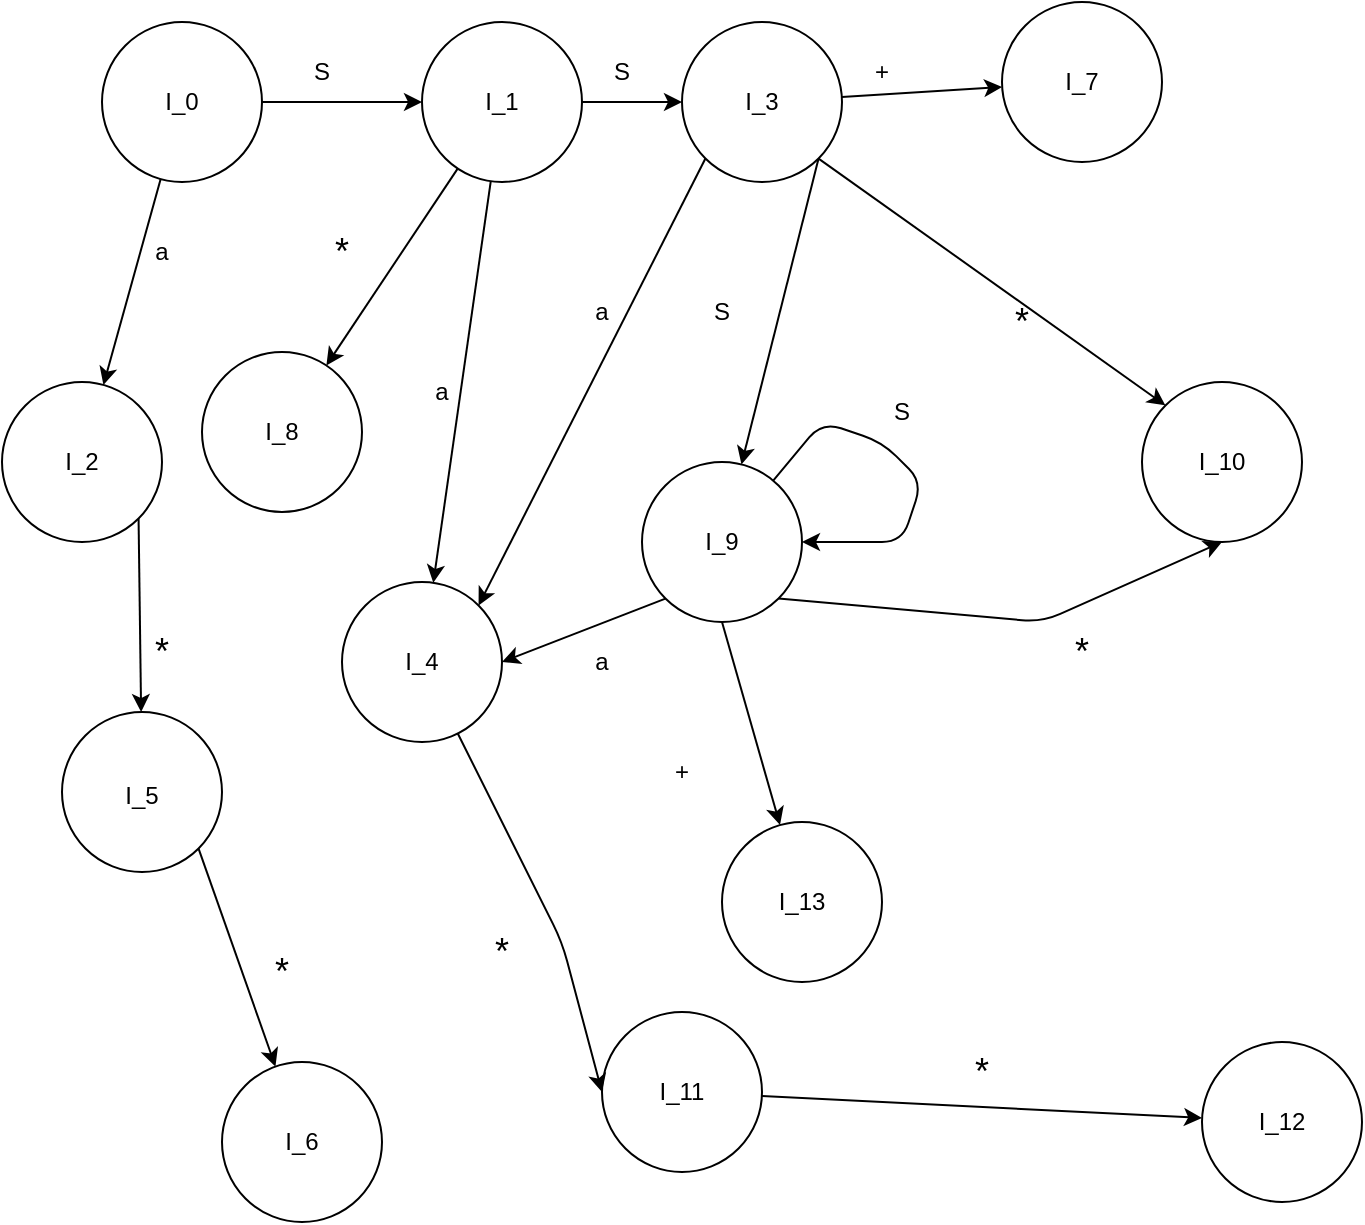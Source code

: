 <mxfile>
    <diagram id="jY5nptFJ9Y3iB9riCZtX" name="第 1 页">
        <mxGraphModel dx="767" dy="607" grid="1" gridSize="10" guides="1" tooltips="1" connect="1" arrows="1" fold="1" page="1" pageScale="1" pageWidth="1600" pageHeight="900" math="0" shadow="0">
            <root>
                <mxCell id="0"/>
                <mxCell id="1" parent="0"/>
                <mxCell id="3" style="edgeStyle=none;html=1;" edge="1" parent="1" source="2" target="4">
                    <mxGeometry relative="1" as="geometry">
                        <mxPoint x="230" y="390" as="targetPoint"/>
                    </mxGeometry>
                </mxCell>
                <mxCell id="6" style="edgeStyle=none;html=1;" edge="1" parent="1" source="2" target="7">
                    <mxGeometry relative="1" as="geometry">
                        <mxPoint x="120" y="500" as="targetPoint"/>
                    </mxGeometry>
                </mxCell>
                <mxCell id="2" value="I_0" style="ellipse;whiteSpace=wrap;html=1;aspect=fixed;" vertex="1" parent="1">
                    <mxGeometry x="60" y="350" width="80" height="80" as="geometry"/>
                </mxCell>
                <mxCell id="9" style="edgeStyle=none;html=1;" edge="1" parent="1" source="4" target="10">
                    <mxGeometry relative="1" as="geometry">
                        <mxPoint x="390" y="390" as="targetPoint"/>
                    </mxGeometry>
                </mxCell>
                <mxCell id="22" style="edgeStyle=none;html=1;fontSize=12;" edge="1" parent="1" source="4" target="23">
                    <mxGeometry relative="1" as="geometry">
                        <mxPoint x="260" y="500" as="targetPoint"/>
                    </mxGeometry>
                </mxCell>
                <mxCell id="83" style="edgeStyle=none;html=1;fontSize=12;" edge="1" parent="1" source="4" target="84">
                    <mxGeometry relative="1" as="geometry">
                        <mxPoint x="240" y="570" as="targetPoint"/>
                    </mxGeometry>
                </mxCell>
                <mxCell id="4" value="I_1" style="ellipse;whiteSpace=wrap;html=1;aspect=fixed;" vertex="1" parent="1">
                    <mxGeometry x="220" y="350" width="80" height="80" as="geometry"/>
                </mxCell>
                <mxCell id="5" value="S" style="text;html=1;strokeColor=none;fillColor=none;align=center;verticalAlign=middle;whiteSpace=wrap;rounded=0;" vertex="1" parent="1">
                    <mxGeometry x="140" y="360" width="60" height="30" as="geometry"/>
                </mxCell>
                <mxCell id="15" style="edgeStyle=none;html=1;exitX=1;exitY=1;exitDx=0;exitDy=0;fontSize=18;" edge="1" parent="1" source="7" target="16">
                    <mxGeometry relative="1" as="geometry">
                        <mxPoint x="220" y="610" as="targetPoint"/>
                    </mxGeometry>
                </mxCell>
                <mxCell id="7" value="I_2" style="ellipse;whiteSpace=wrap;html=1;aspect=fixed;" vertex="1" parent="1">
                    <mxGeometry x="10" y="530" width="80" height="80" as="geometry"/>
                </mxCell>
                <mxCell id="8" value="a" style="text;html=1;strokeColor=none;fillColor=none;align=center;verticalAlign=middle;whiteSpace=wrap;rounded=0;" vertex="1" parent="1">
                    <mxGeometry x="60" y="450" width="60" height="30" as="geometry"/>
                </mxCell>
                <mxCell id="19" style="edgeStyle=none;html=1;fontSize=12;" edge="1" parent="1" source="10" target="20">
                    <mxGeometry relative="1" as="geometry">
                        <mxPoint x="500" y="390" as="targetPoint"/>
                    </mxGeometry>
                </mxCell>
                <mxCell id="26" style="edgeStyle=none;html=1;exitX=1;exitY=1;exitDx=0;exitDy=0;fontSize=12;" edge="1" parent="1" source="10" target="27">
                    <mxGeometry relative="1" as="geometry">
                        <mxPoint x="490" y="580" as="targetPoint"/>
                    </mxGeometry>
                </mxCell>
                <mxCell id="86" style="edgeStyle=none;html=1;exitX=0;exitY=1;exitDx=0;exitDy=0;entryX=1;entryY=0;entryDx=0;entryDy=0;fontSize=12;" edge="1" parent="1" source="10" target="84">
                    <mxGeometry relative="1" as="geometry"/>
                </mxCell>
                <mxCell id="104" style="edgeStyle=none;html=1;exitX=1;exitY=1;exitDx=0;exitDy=0;entryX=0;entryY=0;entryDx=0;entryDy=0;fontSize=12;" edge="1" parent="1" source="10" target="30">
                    <mxGeometry relative="1" as="geometry"/>
                </mxCell>
                <mxCell id="10" value="I_3" style="ellipse;whiteSpace=wrap;html=1;aspect=fixed;" vertex="1" parent="1">
                    <mxGeometry x="350" y="350" width="80" height="80" as="geometry"/>
                </mxCell>
                <mxCell id="11" value="S" style="text;html=1;strokeColor=none;fillColor=none;align=center;verticalAlign=middle;whiteSpace=wrap;rounded=0;" vertex="1" parent="1">
                    <mxGeometry x="290" y="360" width="60" height="30" as="geometry"/>
                </mxCell>
                <mxCell id="35" style="edgeStyle=none;html=1;exitX=1;exitY=1;exitDx=0;exitDy=0;fontSize=12;" edge="1" parent="1" source="16" target="36">
                    <mxGeometry relative="1" as="geometry">
                        <mxPoint x="270" y="790" as="targetPoint"/>
                    </mxGeometry>
                </mxCell>
                <mxCell id="16" value="&lt;span style=&quot;font-size: 12px;&quot;&gt;I_5&lt;/span&gt;" style="ellipse;whiteSpace=wrap;html=1;aspect=fixed;fontSize=18;" vertex="1" parent="1">
                    <mxGeometry x="40" y="695" width="80" height="80" as="geometry"/>
                </mxCell>
                <mxCell id="18" value="&lt;font style=&quot;font-size: 18px;&quot;&gt;*&lt;/font&gt;" style="text;html=1;strokeColor=none;fillColor=none;align=center;verticalAlign=middle;whiteSpace=wrap;rounded=0;" vertex="1" parent="1">
                    <mxGeometry x="60" y="650" width="60" height="30" as="geometry"/>
                </mxCell>
                <mxCell id="20" value="I_7" style="ellipse;whiteSpace=wrap;html=1;aspect=fixed;fontSize=12;" vertex="1" parent="1">
                    <mxGeometry x="510" y="340" width="80" height="80" as="geometry"/>
                </mxCell>
                <mxCell id="21" value="+" style="text;html=1;strokeColor=none;fillColor=none;align=center;verticalAlign=middle;whiteSpace=wrap;rounded=0;fontSize=12;" vertex="1" parent="1">
                    <mxGeometry x="420" y="360" width="60" height="30" as="geometry"/>
                </mxCell>
                <mxCell id="23" value="I_8" style="ellipse;whiteSpace=wrap;html=1;aspect=fixed;fontSize=12;" vertex="1" parent="1">
                    <mxGeometry x="110" y="515" width="80" height="80" as="geometry"/>
                </mxCell>
                <mxCell id="25" value="&lt;font style=&quot;font-size: 18px;&quot;&gt;*&lt;/font&gt;" style="text;html=1;strokeColor=none;fillColor=none;align=center;verticalAlign=middle;whiteSpace=wrap;rounded=0;" vertex="1" parent="1">
                    <mxGeometry x="150" y="450" width="60" height="30" as="geometry"/>
                </mxCell>
                <mxCell id="29" style="edgeStyle=none;html=1;fontSize=12;entryX=1;entryY=0.5;entryDx=0;entryDy=0;" edge="1" parent="1" source="27" target="27">
                    <mxGeometry relative="1" as="geometry">
                        <mxPoint x="500" y="660" as="targetPoint"/>
                        <Array as="points">
                            <mxPoint x="420" y="550"/>
                            <mxPoint x="450" y="560"/>
                            <mxPoint x="470" y="580"/>
                            <mxPoint x="460" y="610"/>
                        </Array>
                    </mxGeometry>
                </mxCell>
                <mxCell id="99" style="edgeStyle=none;html=1;exitX=0;exitY=1;exitDx=0;exitDy=0;entryX=1;entryY=0.5;entryDx=0;entryDy=0;fontSize=12;" edge="1" parent="1" source="27" target="84">
                    <mxGeometry relative="1" as="geometry"/>
                </mxCell>
                <mxCell id="101" style="edgeStyle=none;html=1;exitX=0.5;exitY=1;exitDx=0;exitDy=0;fontSize=12;" edge="1" parent="1" source="27" target="102">
                    <mxGeometry relative="1" as="geometry">
                        <mxPoint x="420" y="740" as="targetPoint"/>
                    </mxGeometry>
                </mxCell>
                <mxCell id="105" style="edgeStyle=none;html=1;exitX=1;exitY=1;exitDx=0;exitDy=0;entryX=0.5;entryY=1;entryDx=0;entryDy=0;fontSize=12;" edge="1" parent="1" source="27" target="30">
                    <mxGeometry relative="1" as="geometry">
                        <Array as="points">
                            <mxPoint x="530" y="650"/>
                        </Array>
                    </mxGeometry>
                </mxCell>
                <mxCell id="27" value="I_9" style="ellipse;whiteSpace=wrap;html=1;aspect=fixed;fontSize=12;" vertex="1" parent="1">
                    <mxGeometry x="330" y="570" width="80" height="80" as="geometry"/>
                </mxCell>
                <mxCell id="28" value="S" style="text;html=1;strokeColor=none;fillColor=none;align=center;verticalAlign=middle;whiteSpace=wrap;rounded=0;fontSize=12;" vertex="1" parent="1">
                    <mxGeometry x="340" y="480" width="60" height="30" as="geometry"/>
                </mxCell>
                <mxCell id="30" value="I_10" style="ellipse;whiteSpace=wrap;html=1;aspect=fixed;fontSize=12;" vertex="1" parent="1">
                    <mxGeometry x="580" y="530" width="80" height="80" as="geometry"/>
                </mxCell>
                <mxCell id="31" value="S" style="text;html=1;strokeColor=none;fillColor=none;align=center;verticalAlign=middle;whiteSpace=wrap;rounded=0;fontSize=12;" vertex="1" parent="1">
                    <mxGeometry x="430" y="530" width="60" height="30" as="geometry"/>
                </mxCell>
                <mxCell id="42" style="edgeStyle=none;html=1;fontSize=12;" edge="1" parent="1" source="33" target="43">
                    <mxGeometry relative="1" as="geometry">
                        <mxPoint x="380" y="850" as="targetPoint"/>
                    </mxGeometry>
                </mxCell>
                <mxCell id="33" value="I_11" style="ellipse;whiteSpace=wrap;html=1;aspect=fixed;fontSize=12;" vertex="1" parent="1">
                    <mxGeometry x="310" y="845" width="80" height="80" as="geometry"/>
                </mxCell>
                <mxCell id="36" value="I_6" style="ellipse;whiteSpace=wrap;html=1;aspect=fixed;fontSize=12;" vertex="1" parent="1">
                    <mxGeometry x="120" y="870" width="80" height="80" as="geometry"/>
                </mxCell>
                <mxCell id="37" value="&lt;font style=&quot;font-size: 18px;&quot;&gt;*&lt;/font&gt;" style="text;html=1;strokeColor=none;fillColor=none;align=center;verticalAlign=middle;whiteSpace=wrap;rounded=0;" vertex="1" parent="1">
                    <mxGeometry x="120" y="810" width="60" height="30" as="geometry"/>
                </mxCell>
                <mxCell id="43" value="I_12" style="ellipse;whiteSpace=wrap;html=1;aspect=fixed;fontSize=12;" vertex="1" parent="1">
                    <mxGeometry x="610" y="860" width="80" height="80" as="geometry"/>
                </mxCell>
                <mxCell id="62" value="&lt;font style=&quot;font-size: 18px;&quot;&gt;*&lt;/font&gt;" style="text;html=1;strokeColor=none;fillColor=none;align=center;verticalAlign=middle;whiteSpace=wrap;rounded=0;" vertex="1" parent="1">
                    <mxGeometry x="470" y="860" width="60" height="30" as="geometry"/>
                </mxCell>
                <mxCell id="90" style="edgeStyle=none;html=1;entryX=0;entryY=0.5;entryDx=0;entryDy=0;fontSize=12;" edge="1" parent="1" source="84" target="33">
                    <mxGeometry relative="1" as="geometry">
                        <Array as="points">
                            <mxPoint x="290" y="810"/>
                        </Array>
                    </mxGeometry>
                </mxCell>
                <mxCell id="84" value="I_4" style="ellipse;whiteSpace=wrap;html=1;aspect=fixed;fontSize=12;" vertex="1" parent="1">
                    <mxGeometry x="180" y="630" width="80" height="80" as="geometry"/>
                </mxCell>
                <mxCell id="85" value="a" style="text;html=1;strokeColor=none;fillColor=none;align=center;verticalAlign=middle;whiteSpace=wrap;rounded=0;" vertex="1" parent="1">
                    <mxGeometry x="200" y="520" width="60" height="30" as="geometry"/>
                </mxCell>
                <mxCell id="87" value="a" style="text;html=1;strokeColor=none;fillColor=none;align=center;verticalAlign=middle;whiteSpace=wrap;rounded=0;" vertex="1" parent="1">
                    <mxGeometry x="280" y="480" width="60" height="30" as="geometry"/>
                </mxCell>
                <mxCell id="89" value="&lt;font style=&quot;font-size: 18px;&quot;&gt;*&lt;/font&gt;" style="text;html=1;strokeColor=none;fillColor=none;align=center;verticalAlign=middle;whiteSpace=wrap;rounded=0;" vertex="1" parent="1">
                    <mxGeometry x="490" y="485" width="60" height="30" as="geometry"/>
                </mxCell>
                <mxCell id="93" value="&lt;font style=&quot;font-size: 18px;&quot;&gt;*&lt;/font&gt;" style="text;html=1;strokeColor=none;fillColor=none;align=center;verticalAlign=middle;whiteSpace=wrap;rounded=0;" vertex="1" parent="1">
                    <mxGeometry x="230" y="800" width="60" height="30" as="geometry"/>
                </mxCell>
                <mxCell id="100" value="a" style="text;html=1;strokeColor=none;fillColor=none;align=center;verticalAlign=middle;whiteSpace=wrap;rounded=0;" vertex="1" parent="1">
                    <mxGeometry x="280" y="655" width="60" height="30" as="geometry"/>
                </mxCell>
                <mxCell id="102" value="I_13" style="ellipse;whiteSpace=wrap;html=1;aspect=fixed;fontSize=12;" vertex="1" parent="1">
                    <mxGeometry x="370" y="750" width="80" height="80" as="geometry"/>
                </mxCell>
                <mxCell id="103" value="+" style="text;html=1;strokeColor=none;fillColor=none;align=center;verticalAlign=middle;whiteSpace=wrap;rounded=0;fontSize=12;" vertex="1" parent="1">
                    <mxGeometry x="320" y="710" width="60" height="30" as="geometry"/>
                </mxCell>
                <mxCell id="107" value="&lt;font style=&quot;font-size: 18px;&quot;&gt;*&lt;/font&gt;" style="text;html=1;strokeColor=none;fillColor=none;align=center;verticalAlign=middle;whiteSpace=wrap;rounded=0;" vertex="1" parent="1">
                    <mxGeometry x="520" y="650" width="60" height="30" as="geometry"/>
                </mxCell>
            </root>
        </mxGraphModel>
    </diagram>
</mxfile>